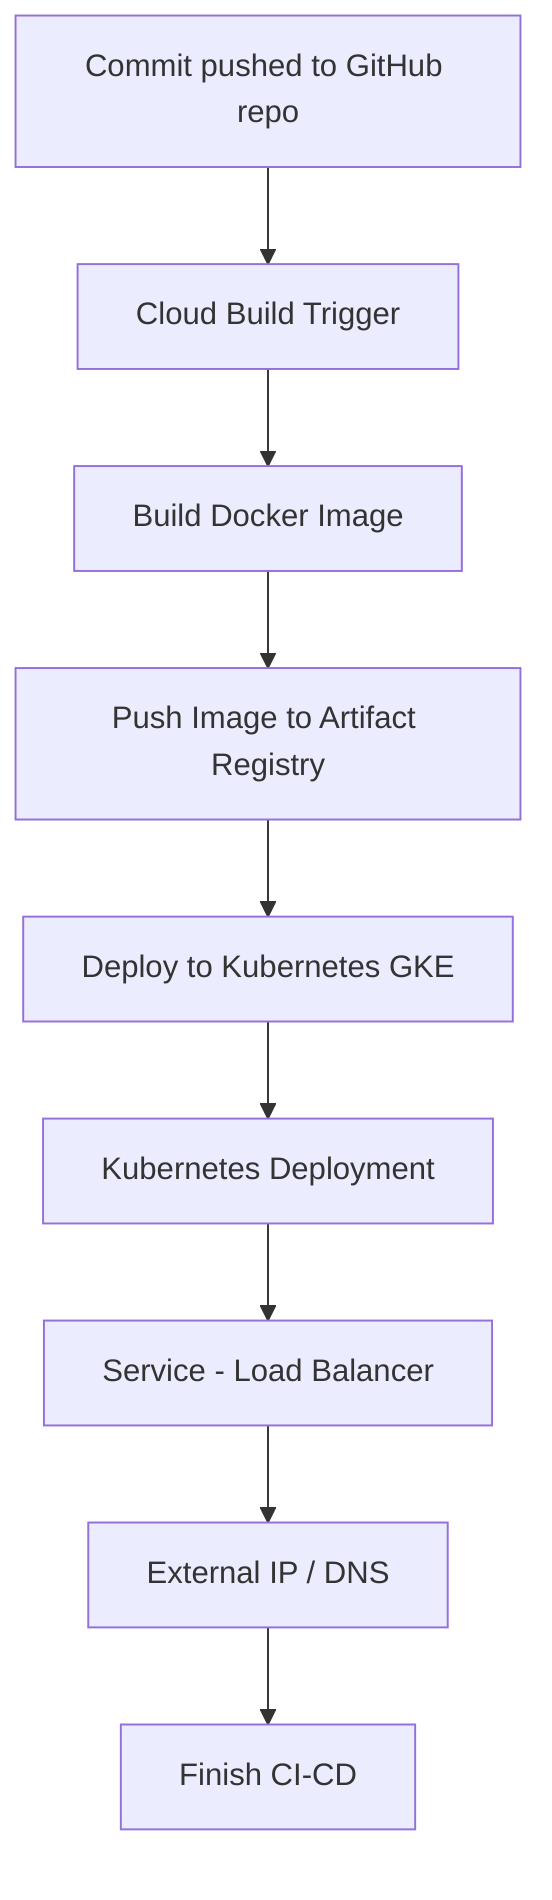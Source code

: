 flowchart TD
    A[Commit pushed to GitHub repo] --> C[Cloud Build Trigger]
    C --> D1[Build Docker Image]
    D1 --> D2[Push Image to Artifact Registry]
    D2 --> E[Deploy to Kubernetes GKE]
    E --> F[Kubernetes Deployment]
    F --> G[Service - Load Balancer]
    G --> H[External IP / DNS]
    H --> I[Finish CI-CD]